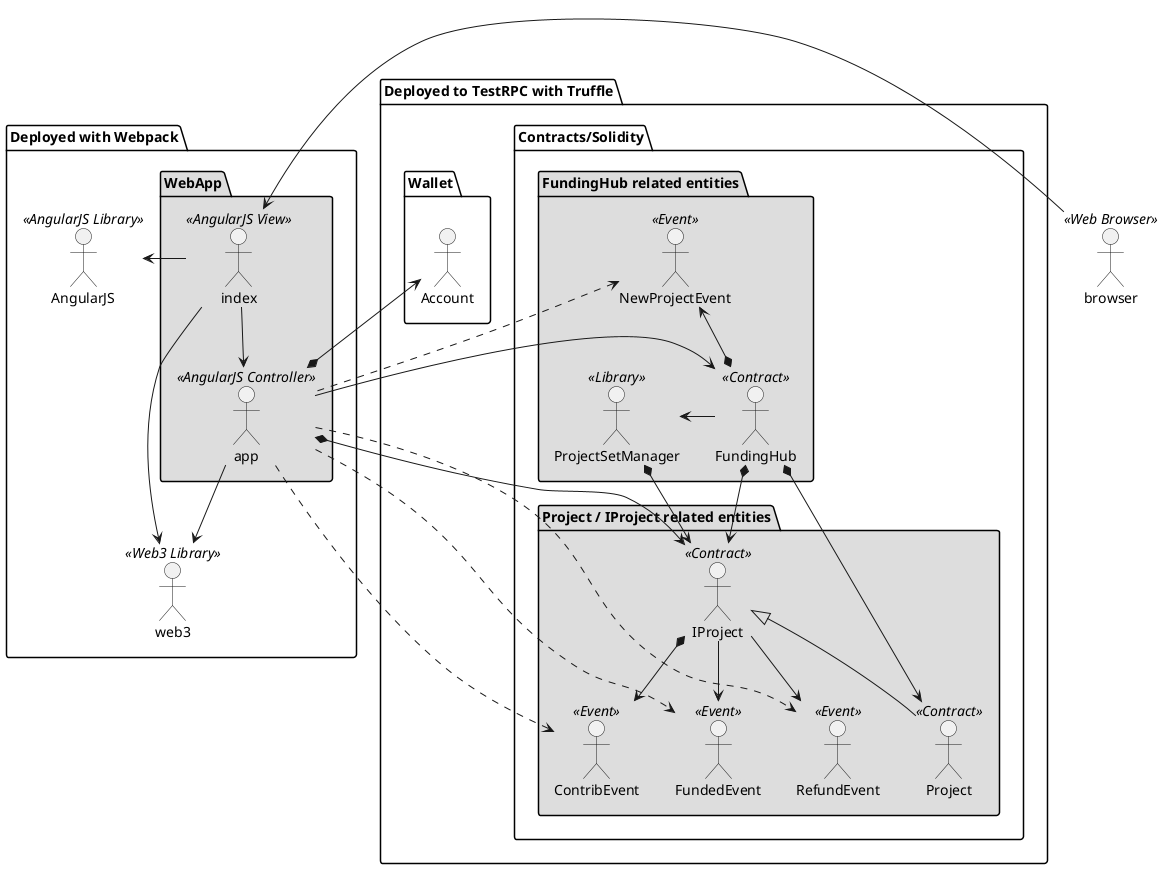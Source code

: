 @startuml

top to bottom direction

package "Deployed to TestRPC with Truffle" {

package Wallet {
Account << (A, green) >>
}

package Contracts/Solidity {

package "Project / IProject related entities" #DDDDDD {
Project << (C,lightgreen) Contract>>
ContribEvent << (E, red) Event>>
FundedEvent << (E, red) Event>>
RefundEvent << (E, red) Event>>
IProject << (C, lightgreen) Contract>>
}

package "FundingHub related entities" #DDDDDD{
FundingHub << (C,lightgreen) Contract>>
NewProjectEvent << (E, red) Event>>
ProjectSetManager << (L, lightgreen) Library>>
}

ProjectSetManager *--> IProject

Project -u-|> IProject
IProject *--> ContribEvent
IProject --> RefundEvent
IProject --> FundedEvent

FundingHub *--> IProject
FundingHub *--> Project
FundingHub *-u-> NewProjectEvent
}
}

package "Deployed with Webpack" {
package WebApp #DDDDDD {
app << (C, blue) AngularJS Controller>>
index << (V, blue) AngularJS View>>
index --> app
}
web3 << (L, lightblue)Web3 Library>>
AngularJS << (L, lightblue)AngularJS Library>>
}

app -l-> FundingHub
app *--> IProject
app *--> Account
app .u.> NewProjectEvent
app ..> ContribEvent
app ..> RefundEvent
app ..> FundedEvent
app --> web3
index --> web3
index -l-> AngularJS
browser << (W, lightblue) Web Browser>>
browser -l-> index
FundingHub -l-> ProjectSetManager


@enduml
